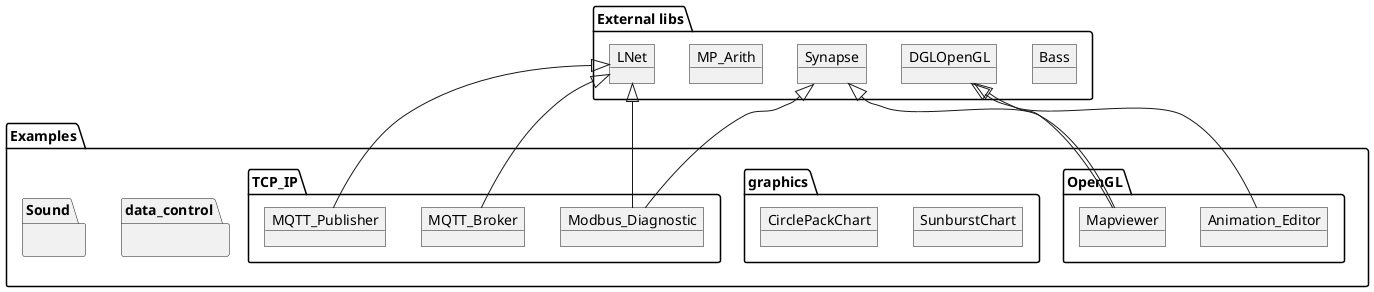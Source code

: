 'Convert to Image using: https://plantuml.com/de/
@startuml

package "Examples" {
  package "OpenGL" {
   object Mapviewer
   object Animation_Editor
  }
  package "data_control" {
  }
  package "graphics" {
   object SunburstChart
   object CirclePackChart
  }
  package "TCP_IP" {
   object MQTT_Broker
   object MQTT_Publisher
   object Modbus_Diagnostic
  }
  package "Sound" {
   
  }
}

package "External libs" {
object Bass
object DGLOpenGL
object LNet 
object MP_Arith
object Synapse
Synapse <|-- Mapviewer 
DGLOpenGL <|-- Mapviewer 
DGLOpenGL <|-- Animation_Editor 
Synapse <|-- Modbus_Diagnostic
LNet <|-- Modbus_Diagnostic
LNet <|-- MQTT_Publisher
LNet <|-- MQTT_Broker
}

@enduml
